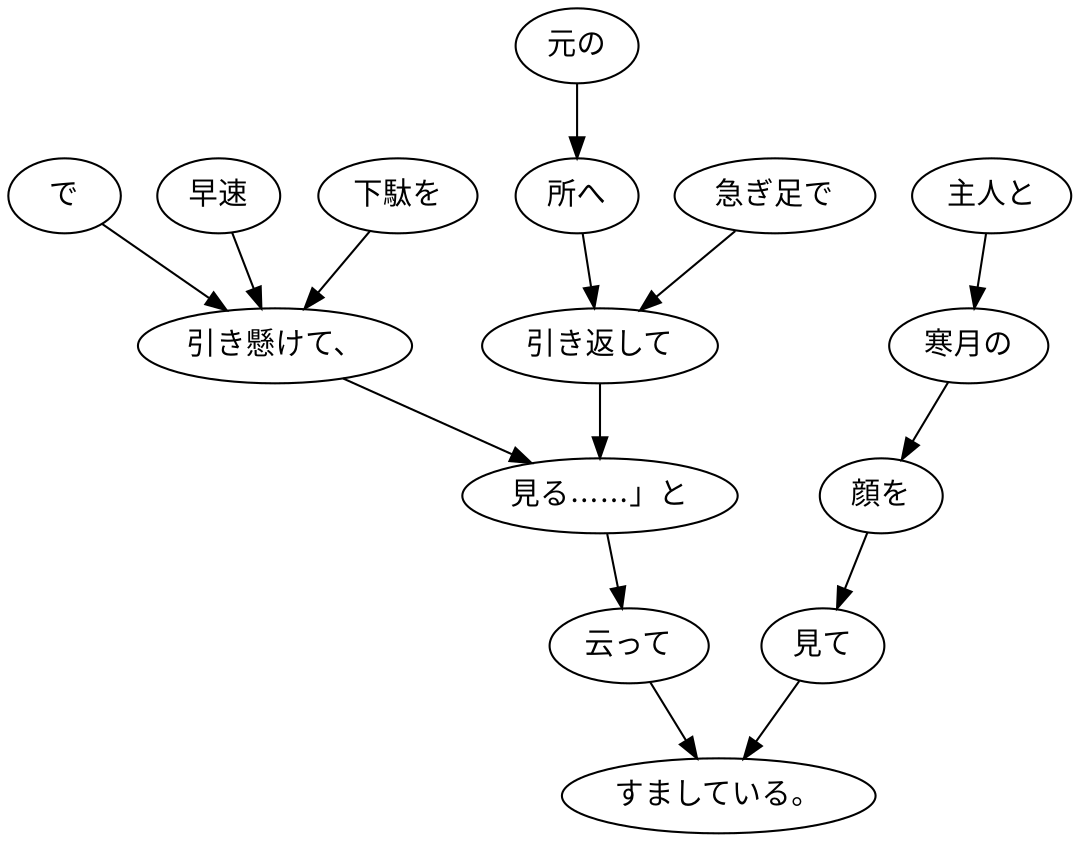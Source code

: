 digraph graph1091 {
	node0 [label="で"];
	node1 [label="早速"];
	node2 [label="下駄を"];
	node3 [label="引き懸けて、"];
	node4 [label="急ぎ足で"];
	node5 [label="元の"];
	node6 [label="所へ"];
	node7 [label="引き返して"];
	node8 [label="見る……」と"];
	node9 [label="云って"];
	node10 [label="主人と"];
	node11 [label="寒月の"];
	node12 [label="顔を"];
	node13 [label="見て"];
	node14 [label="すましている。"];
	node0 -> node3;
	node1 -> node3;
	node2 -> node3;
	node3 -> node8;
	node4 -> node7;
	node5 -> node6;
	node6 -> node7;
	node7 -> node8;
	node8 -> node9;
	node9 -> node14;
	node10 -> node11;
	node11 -> node12;
	node12 -> node13;
	node13 -> node14;
}
